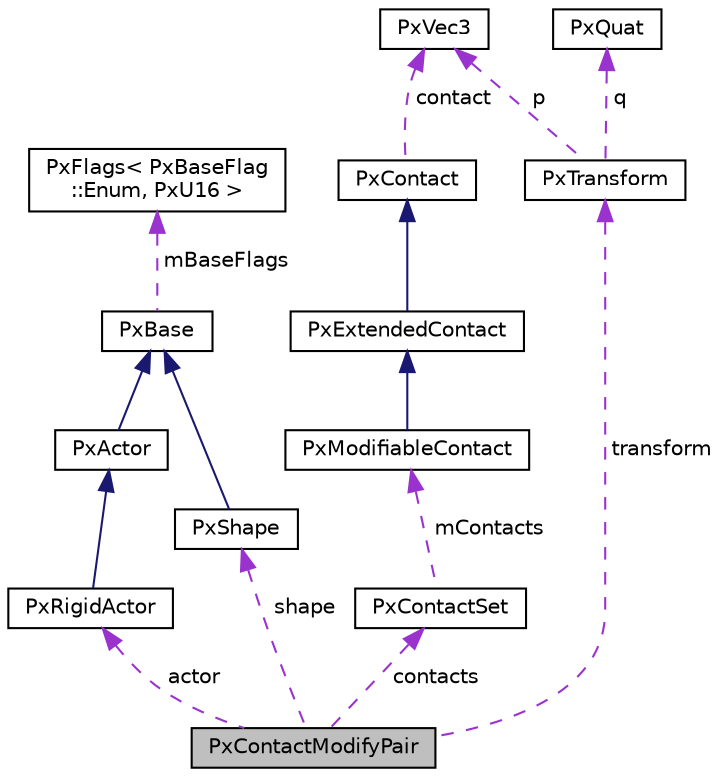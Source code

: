 digraph "PxContactModifyPair"
{
  edge [fontname="Helvetica",fontsize="10",labelfontname="Helvetica",labelfontsize="10"];
  node [fontname="Helvetica",fontsize="10",shape=record];
  Node1 [label="PxContactModifyPair",height=0.2,width=0.4,color="black", fillcolor="grey75", style="filled", fontcolor="black"];
  Node2 -> Node1 [dir="back",color="darkorchid3",fontsize="10",style="dashed",label=" actor" ,fontname="Helvetica"];
  Node2 [label="PxRigidActor",height=0.2,width=0.4,color="black", fillcolor="white", style="filled",URL="$classPxRigidActor.html",tooltip="PxRigidActor represents a base class shared between dynamic and static rigid bodies in the physics SD..."];
  Node3 -> Node2 [dir="back",color="midnightblue",fontsize="10",style="solid",fontname="Helvetica"];
  Node3 [label="PxActor",height=0.2,width=0.4,color="black", fillcolor="white", style="filled",URL="$classPxActor.html",tooltip="PxActor is the base class for the main simulation objects in the physics SDK. "];
  Node4 -> Node3 [dir="back",color="midnightblue",fontsize="10",style="solid",fontname="Helvetica"];
  Node4 [label="PxBase",height=0.2,width=0.4,color="black", fillcolor="white", style="filled",URL="$classPxBase.html",tooltip="Base class for objects that can be members of a PxCollection. "];
  Node5 -> Node4 [dir="back",color="darkorchid3",fontsize="10",style="dashed",label=" mBaseFlags" ,fontname="Helvetica"];
  Node5 [label="PxFlags\< PxBaseFlag\l::Enum, PxU16 \>",height=0.2,width=0.4,color="black", fillcolor="white", style="filled",URL="$classPxFlags.html"];
  Node6 -> Node1 [dir="back",color="darkorchid3",fontsize="10",style="dashed",label=" contacts" ,fontname="Helvetica"];
  Node6 [label="PxContactSet",height=0.2,width=0.4,color="black", fillcolor="white", style="filled",URL="$classPxContactSet.html",tooltip="An array of contact points, as passed to contact modification. "];
  Node7 -> Node6 [dir="back",color="darkorchid3",fontsize="10",style="dashed",label=" mContacts" ,fontname="Helvetica"];
  Node7 [label="PxModifiableContact",height=0.2,width=0.4,color="black", fillcolor="white", style="filled",URL="$structPxModifiableContact.html",tooltip="A modifiable contact point. This has additional fields per-contact to permit modification by user..."];
  Node8 -> Node7 [dir="back",color="midnightblue",fontsize="10",style="solid",fontname="Helvetica"];
  Node8 [label="PxExtendedContact",height=0.2,width=0.4,color="black", fillcolor="white", style="filled",URL="$structPxExtendedContact.html"];
  Node9 -> Node8 [dir="back",color="midnightblue",fontsize="10",style="solid",fontname="Helvetica"];
  Node9 [label="PxContact",height=0.2,width=0.4,color="black", fillcolor="white", style="filled",URL="$structPxContact.html",tooltip="Contact point data including face (feature) indices. "];
  Node10 -> Node9 [dir="back",color="darkorchid3",fontsize="10",style="dashed",label=" contact" ,fontname="Helvetica"];
  Node10 [label="PxVec3",height=0.2,width=0.4,color="black", fillcolor="white", style="filled",URL="$classPxVec3.html",tooltip="3 Element vector class. "];
  Node11 -> Node1 [dir="back",color="darkorchid3",fontsize="10",style="dashed",label=" transform" ,fontname="Helvetica"];
  Node11 [label="PxTransform",height=0.2,width=0.4,color="black", fillcolor="white", style="filled",URL="$classPxTransform.html",tooltip="class representing a rigid euclidean transform as a quaternion and a vector "];
  Node10 -> Node11 [dir="back",color="darkorchid3",fontsize="10",style="dashed",label=" p" ,fontname="Helvetica"];
  Node12 -> Node11 [dir="back",color="darkorchid3",fontsize="10",style="dashed",label=" q" ,fontname="Helvetica"];
  Node12 [label="PxQuat",height=0.2,width=0.4,color="black", fillcolor="white", style="filled",URL="$classPxQuat.html",tooltip="This is a quaternion class. For more information on quaternion mathematics consult a mathematics sour..."];
  Node13 -> Node1 [dir="back",color="darkorchid3",fontsize="10",style="dashed",label=" shape" ,fontname="Helvetica"];
  Node13 [label="PxShape",height=0.2,width=0.4,color="black", fillcolor="white", style="filled",URL="$classPxShape.html",tooltip="Abstract class for collision shapes. "];
  Node4 -> Node13 [dir="back",color="midnightblue",fontsize="10",style="solid",fontname="Helvetica"];
}
